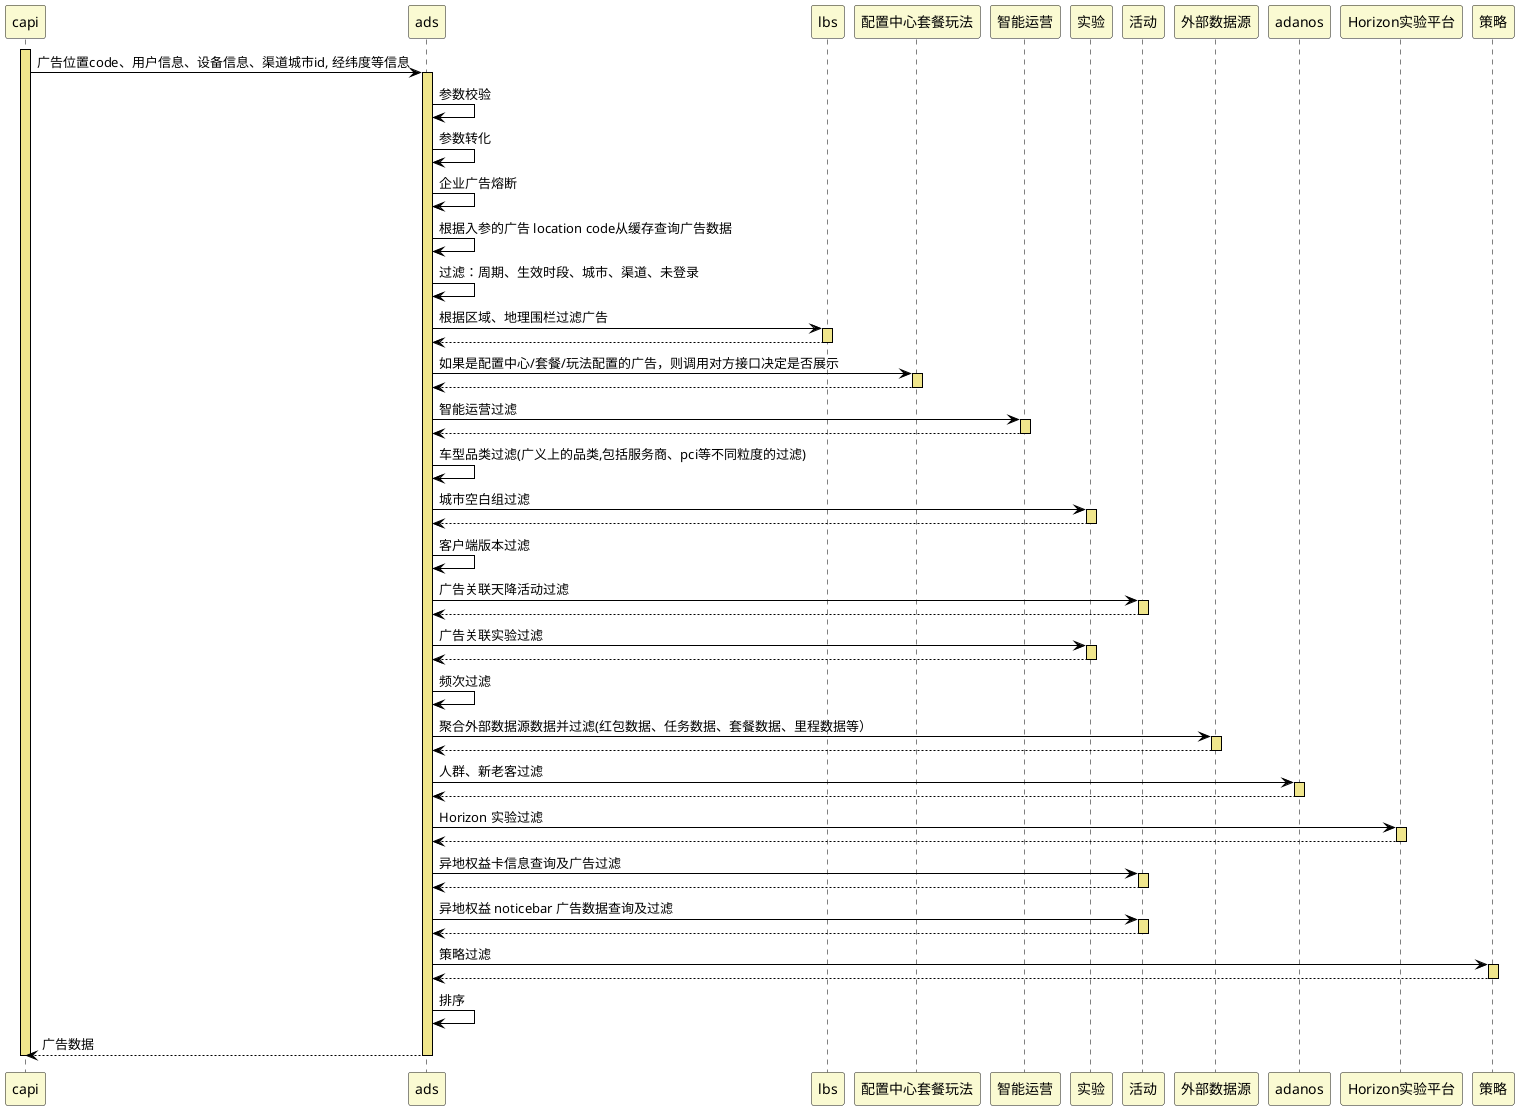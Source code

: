 @startuml
skinparam sequence {
ArrowColor black
LifeLineBorderColor black
LifeLineBackgroundColor khaki
ParticipantBackgroundColor lightgoldenrodyellow
}

activate capi
capi -> ads: 广告位置code、用户信息、设备信息、渠道城市id, 经纬度等信息
activate ads
ads -> ads: 参数校验
ads -> ads: 参数转化
ads -> ads: 企业广告熔断
ads -> ads: 根据入参的广告 location code从缓存查询广告数据
ads -> ads: 过滤：周期、生效时段、城市、渠道、未登录
ads -> lbs: 根据区域、地理围栏过滤广告
activate lbs
lbs --> ads
deactivate lbs
ads -> 配置中心套餐玩法: 如果是配置中心/套餐/玩法配置的广告，则调用对方接口决定是否展示
activate 配置中心套餐玩法
配置中心套餐玩法 --> ads
deactivate 配置中心套餐玩法
ads -> 智能运营: 智能运营过滤
activate 智能运营
智能运营 --> ads
deactivate 智能运营
ads -> ads: 车型品类过滤(广义上的品类,包括服务商、pci等不同粒度的过滤)
ads -> 实验: 城市空白组过滤
activate 实验
实验 --> ads
deactivate 实验
ads -> ads: 客户端版本过滤
ads -> 活动: 广告关联天降活动过滤
activate 活动
活动 --> ads
deactivate 活动
ads -> 实验: 广告关联实验过滤
activate 实验
实验 --> ads
deactivate 实验
ads -> ads: 频次过滤
ads -> 外部数据源: 聚合外部数据源数据并过滤(红包数据、任务数据、套餐数据、里程数据等）
activate 外部数据源
外部数据源 --> ads
deactivate 外部数据源
ads -> adanos: 人群、新老客过滤
activate adanos
adanos --> ads
deactivate adanos
ads -> Horizon实验平台: Horizon 实验过滤
activate Horizon实验平台
Horizon实验平台 --> ads
deactivate Horizon实验平台
ads -> 活动: 异地权益卡信息查询及广告过滤
activate 活动
活动 --> ads
deactivate 活动
ads -> 活动: 异地权益 noticebar 广告数据查询及过滤
activate 活动
活动 --> ads
deactivate 活动
ads -> 策略: 策略过滤
activate 策略
策略 --> ads
deactivate 策略
ads -> ads: 排序
ads --> capi: 广告数据
deactivate ads
deactivate capi

@enduml